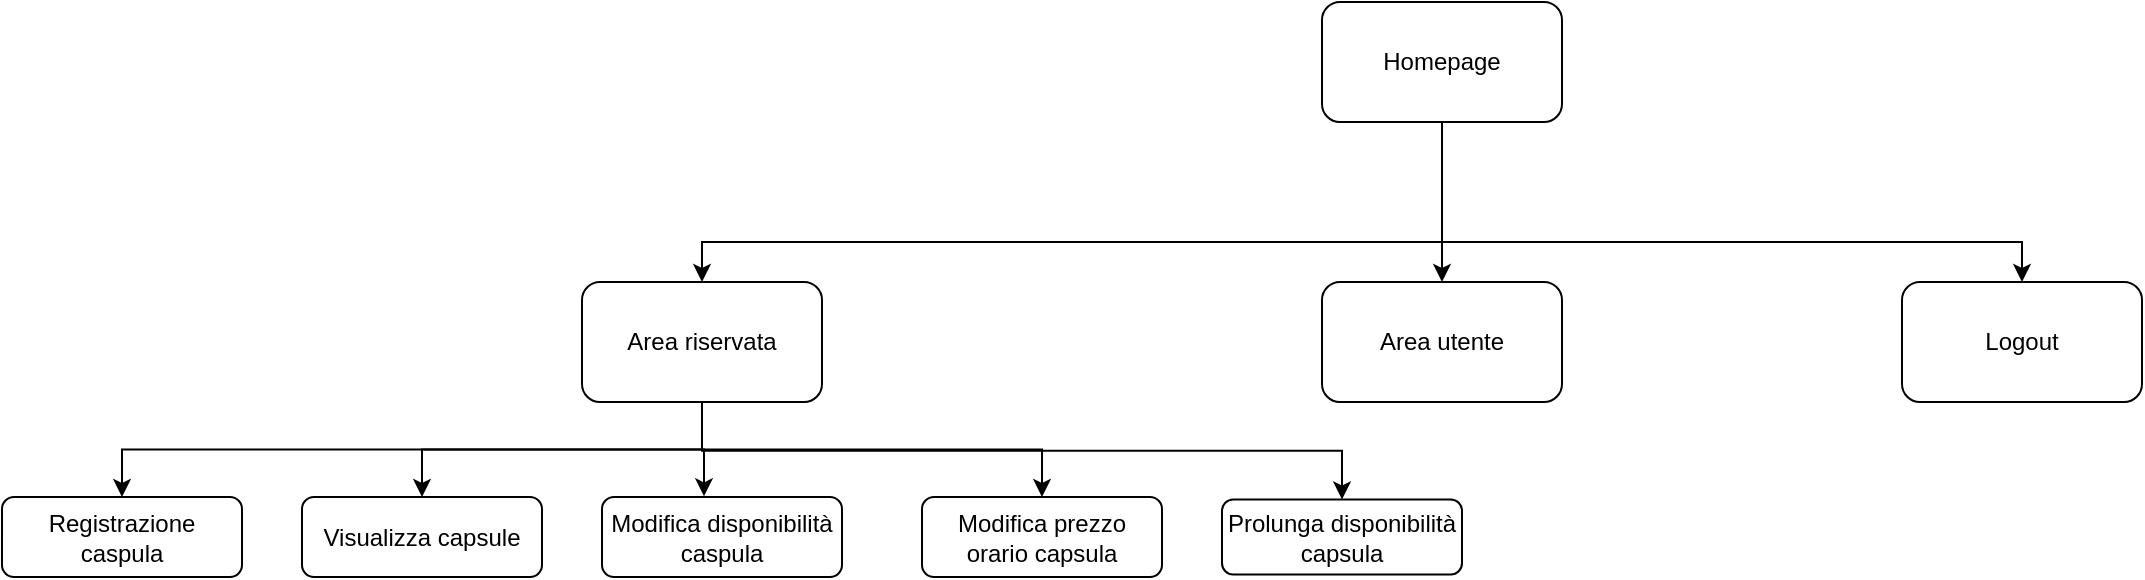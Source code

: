 <mxfile version="23.1.1" type="device">
  <diagram name="Pagina-1" id="3skUZX-axddJTZ6Zc9Ia">
    <mxGraphModel dx="1806" dy="524" grid="1" gridSize="10" guides="1" tooltips="1" connect="1" arrows="1" fold="1" page="1" pageScale="1" pageWidth="850" pageHeight="1100" math="0" shadow="0">
      <root>
        <mxCell id="0" />
        <mxCell id="1" parent="0" />
        <mxCell id="Bgz-4x5CYYCoXNagu2RP-1" value="" style="edgeStyle=orthogonalEdgeStyle;rounded=0;orthogonalLoop=1;jettySize=auto;html=1;" edge="1" parent="1" source="Bgz-4x5CYYCoXNagu2RP-5" target="Bgz-4x5CYYCoXNagu2RP-8">
          <mxGeometry relative="1" as="geometry">
            <Array as="points">
              <mxPoint x="550" y="140" />
              <mxPoint x="550" y="140" />
            </Array>
          </mxGeometry>
        </mxCell>
        <mxCell id="Bgz-4x5CYYCoXNagu2RP-2" style="edgeStyle=orthogonalEdgeStyle;rounded=0;orthogonalLoop=1;jettySize=auto;html=1;" edge="1" parent="1" target="Bgz-4x5CYYCoXNagu2RP-7">
          <mxGeometry relative="1" as="geometry">
            <mxPoint x="550" y="120" as="sourcePoint" />
            <Array as="points">
              <mxPoint x="370" y="120" />
              <mxPoint x="180" y="120" />
            </Array>
          </mxGeometry>
        </mxCell>
        <mxCell id="Bgz-4x5CYYCoXNagu2RP-4" style="edgeStyle=orthogonalEdgeStyle;rounded=0;orthogonalLoop=1;jettySize=auto;html=1;exitX=0.5;exitY=1;exitDx=0;exitDy=0;entryX=0.5;entryY=0;entryDx=0;entryDy=0;" edge="1" parent="1" source="Bgz-4x5CYYCoXNagu2RP-5" target="Bgz-4x5CYYCoXNagu2RP-13">
          <mxGeometry relative="1" as="geometry">
            <Array as="points">
              <mxPoint x="550" y="120" />
              <mxPoint x="840" y="120" />
            </Array>
          </mxGeometry>
        </mxCell>
        <mxCell id="Bgz-4x5CYYCoXNagu2RP-5" value="Homepage" style="rounded=1;whiteSpace=wrap;html=1;" vertex="1" parent="1">
          <mxGeometry x="490" width="120" height="60" as="geometry" />
        </mxCell>
        <mxCell id="Bgz-4x5CYYCoXNagu2RP-6" style="edgeStyle=orthogonalEdgeStyle;rounded=0;orthogonalLoop=1;jettySize=auto;html=1;exitX=0.5;exitY=1;exitDx=0;exitDy=0;" edge="1" parent="1" source="Bgz-4x5CYYCoXNagu2RP-7" target="Bgz-4x5CYYCoXNagu2RP-11">
          <mxGeometry relative="1" as="geometry" />
        </mxCell>
        <mxCell id="Bgz-4x5CYYCoXNagu2RP-18" style="edgeStyle=orthogonalEdgeStyle;rounded=0;orthogonalLoop=1;jettySize=auto;html=1;exitX=0.5;exitY=1;exitDx=0;exitDy=0;" edge="1" parent="1" source="Bgz-4x5CYYCoXNagu2RP-7" target="Bgz-4x5CYYCoXNagu2RP-14">
          <mxGeometry relative="1" as="geometry" />
        </mxCell>
        <mxCell id="Bgz-4x5CYYCoXNagu2RP-21" style="edgeStyle=orthogonalEdgeStyle;rounded=0;orthogonalLoop=1;jettySize=auto;html=1;exitX=0.5;exitY=1;exitDx=0;exitDy=0;" edge="1" parent="1" source="Bgz-4x5CYYCoXNagu2RP-7" target="Bgz-4x5CYYCoXNagu2RP-17">
          <mxGeometry relative="1" as="geometry" />
        </mxCell>
        <mxCell id="Bgz-4x5CYYCoXNagu2RP-22" style="edgeStyle=orthogonalEdgeStyle;rounded=0;orthogonalLoop=1;jettySize=auto;html=1;exitX=0.5;exitY=1;exitDx=0;exitDy=0;" edge="1" parent="1" source="Bgz-4x5CYYCoXNagu2RP-7" target="Bgz-4x5CYYCoXNagu2RP-16">
          <mxGeometry relative="1" as="geometry" />
        </mxCell>
        <mxCell id="Bgz-4x5CYYCoXNagu2RP-7" value="Area riservata" style="rounded=1;whiteSpace=wrap;html=1;" vertex="1" parent="1">
          <mxGeometry x="120" y="140" width="120" height="60" as="geometry" />
        </mxCell>
        <mxCell id="Bgz-4x5CYYCoXNagu2RP-8" value="Area utente" style="rounded=1;whiteSpace=wrap;html=1;" vertex="1" parent="1">
          <mxGeometry x="490" y="140" width="120" height="60" as="geometry" />
        </mxCell>
        <mxCell id="Bgz-4x5CYYCoXNagu2RP-11" value="Registrazione caspula" style="rounded=1;whiteSpace=wrap;html=1;" vertex="1" parent="1">
          <mxGeometry x="-170" y="247.5" width="120" height="40" as="geometry" />
        </mxCell>
        <mxCell id="Bgz-4x5CYYCoXNagu2RP-13" value="Logout" style="rounded=1;whiteSpace=wrap;html=1;" vertex="1" parent="1">
          <mxGeometry x="780" y="140" width="120" height="60" as="geometry" />
        </mxCell>
        <mxCell id="Bgz-4x5CYYCoXNagu2RP-14" value="Visualizza capsule" style="rounded=1;whiteSpace=wrap;html=1;" vertex="1" parent="1">
          <mxGeometry x="-20" y="247.5" width="120" height="40" as="geometry" />
        </mxCell>
        <mxCell id="Bgz-4x5CYYCoXNagu2RP-15" value="Modifica disponibilità caspula" style="rounded=1;whiteSpace=wrap;html=1;" vertex="1" parent="1">
          <mxGeometry x="130" y="247.5" width="120" height="40" as="geometry" />
        </mxCell>
        <mxCell id="Bgz-4x5CYYCoXNagu2RP-16" value="Prolunga disponibilità capsula" style="rounded=1;whiteSpace=wrap;html=1;" vertex="1" parent="1">
          <mxGeometry x="440" y="248.75" width="120" height="37.5" as="geometry" />
        </mxCell>
        <mxCell id="Bgz-4x5CYYCoXNagu2RP-17" value="Modifica prezzo orario capsula" style="rounded=1;whiteSpace=wrap;html=1;" vertex="1" parent="1">
          <mxGeometry x="290" y="247.5" width="120" height="40" as="geometry" />
        </mxCell>
        <mxCell id="Bgz-4x5CYYCoXNagu2RP-20" style="edgeStyle=orthogonalEdgeStyle;rounded=0;orthogonalLoop=1;jettySize=auto;html=1;exitX=0.5;exitY=1;exitDx=0;exitDy=0;entryX=0.425;entryY=-0.009;entryDx=0;entryDy=0;entryPerimeter=0;" edge="1" parent="1" source="Bgz-4x5CYYCoXNagu2RP-7" target="Bgz-4x5CYYCoXNagu2RP-15">
          <mxGeometry relative="1" as="geometry" />
        </mxCell>
      </root>
    </mxGraphModel>
  </diagram>
</mxfile>
